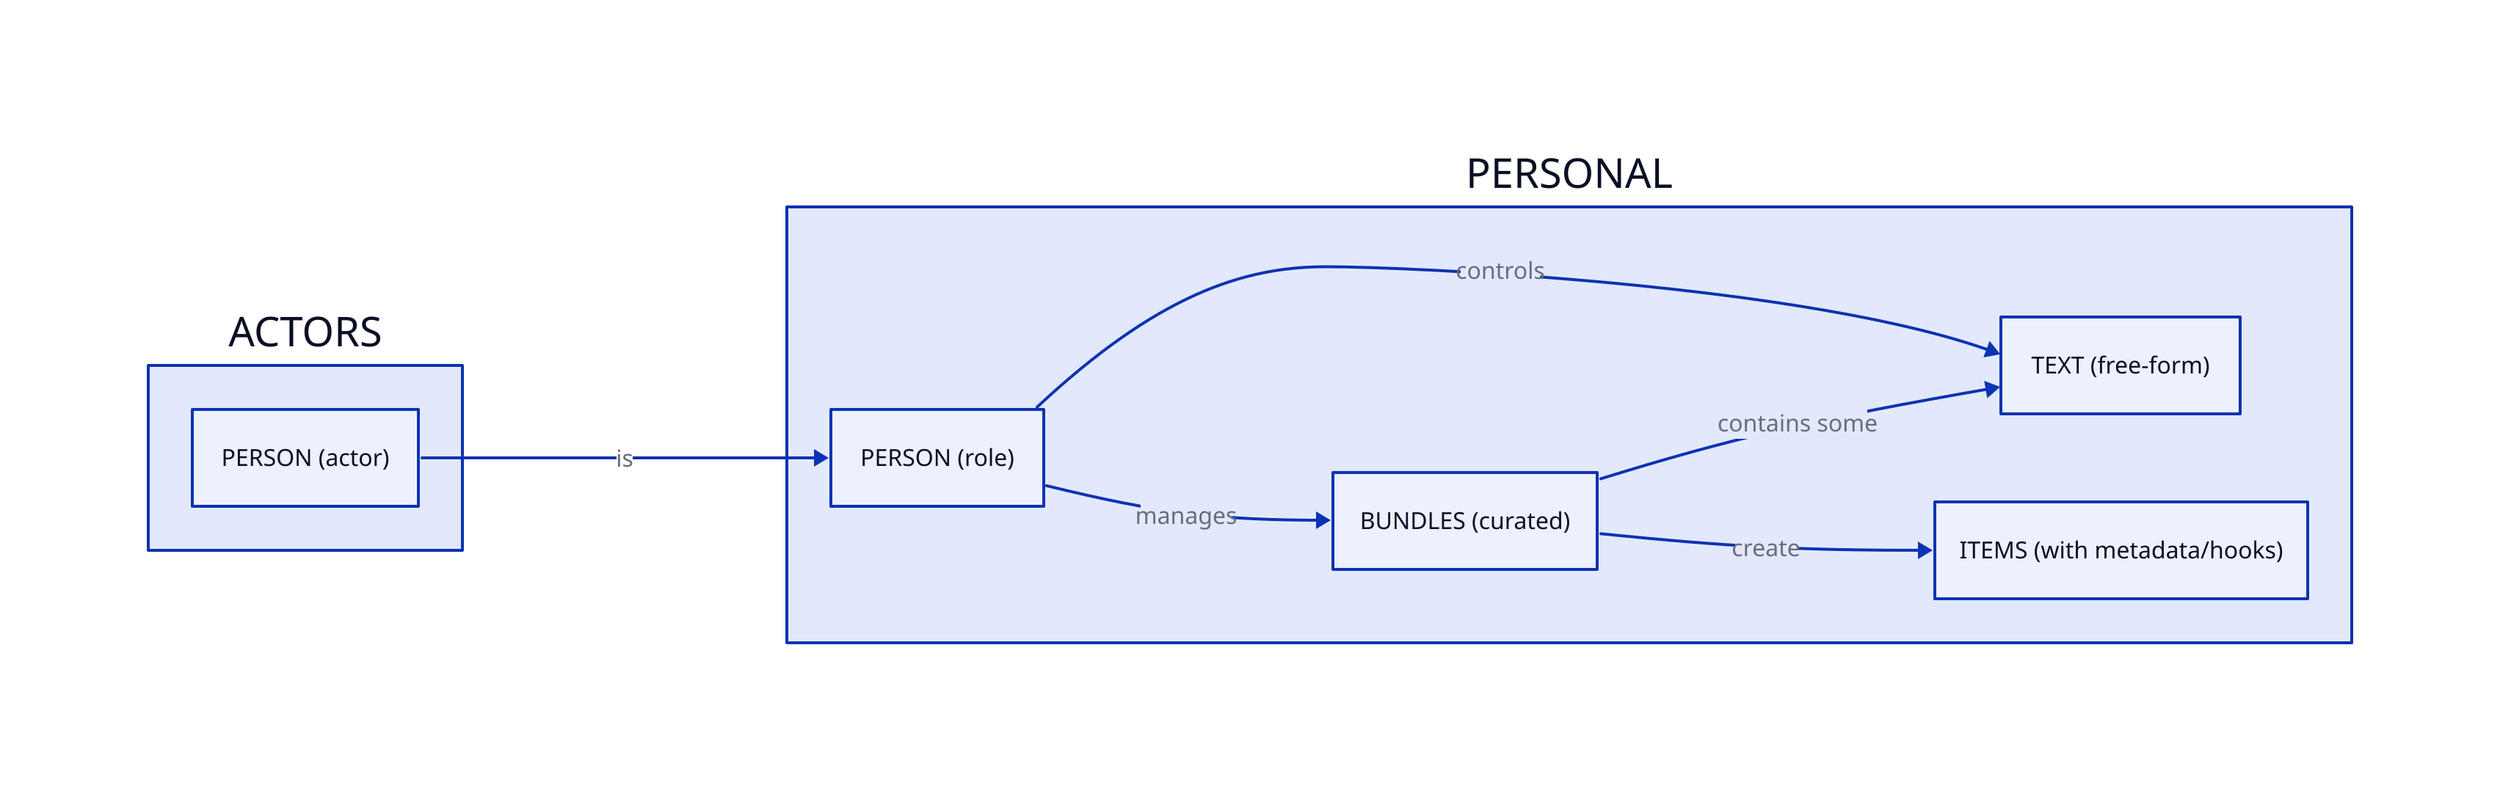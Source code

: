 direction: right

actors: {
  label: "ACTORS"
  person_actor: "PERSON (actor)"
}

personal: {
  label: "PERSONAL"
  person: "PERSON (role)"
  text: "TEXT (free-form)"
  bundles: "BUNDLES (curated)"
  items: "ITEMS (with metadata/hooks)"

  person -> text: "controls"
  person -> bundles: "manages"
  bundles -> text: "contains some"
  bundles -> items: "create"
}

actors.person_actor -> personal.person: "is"
